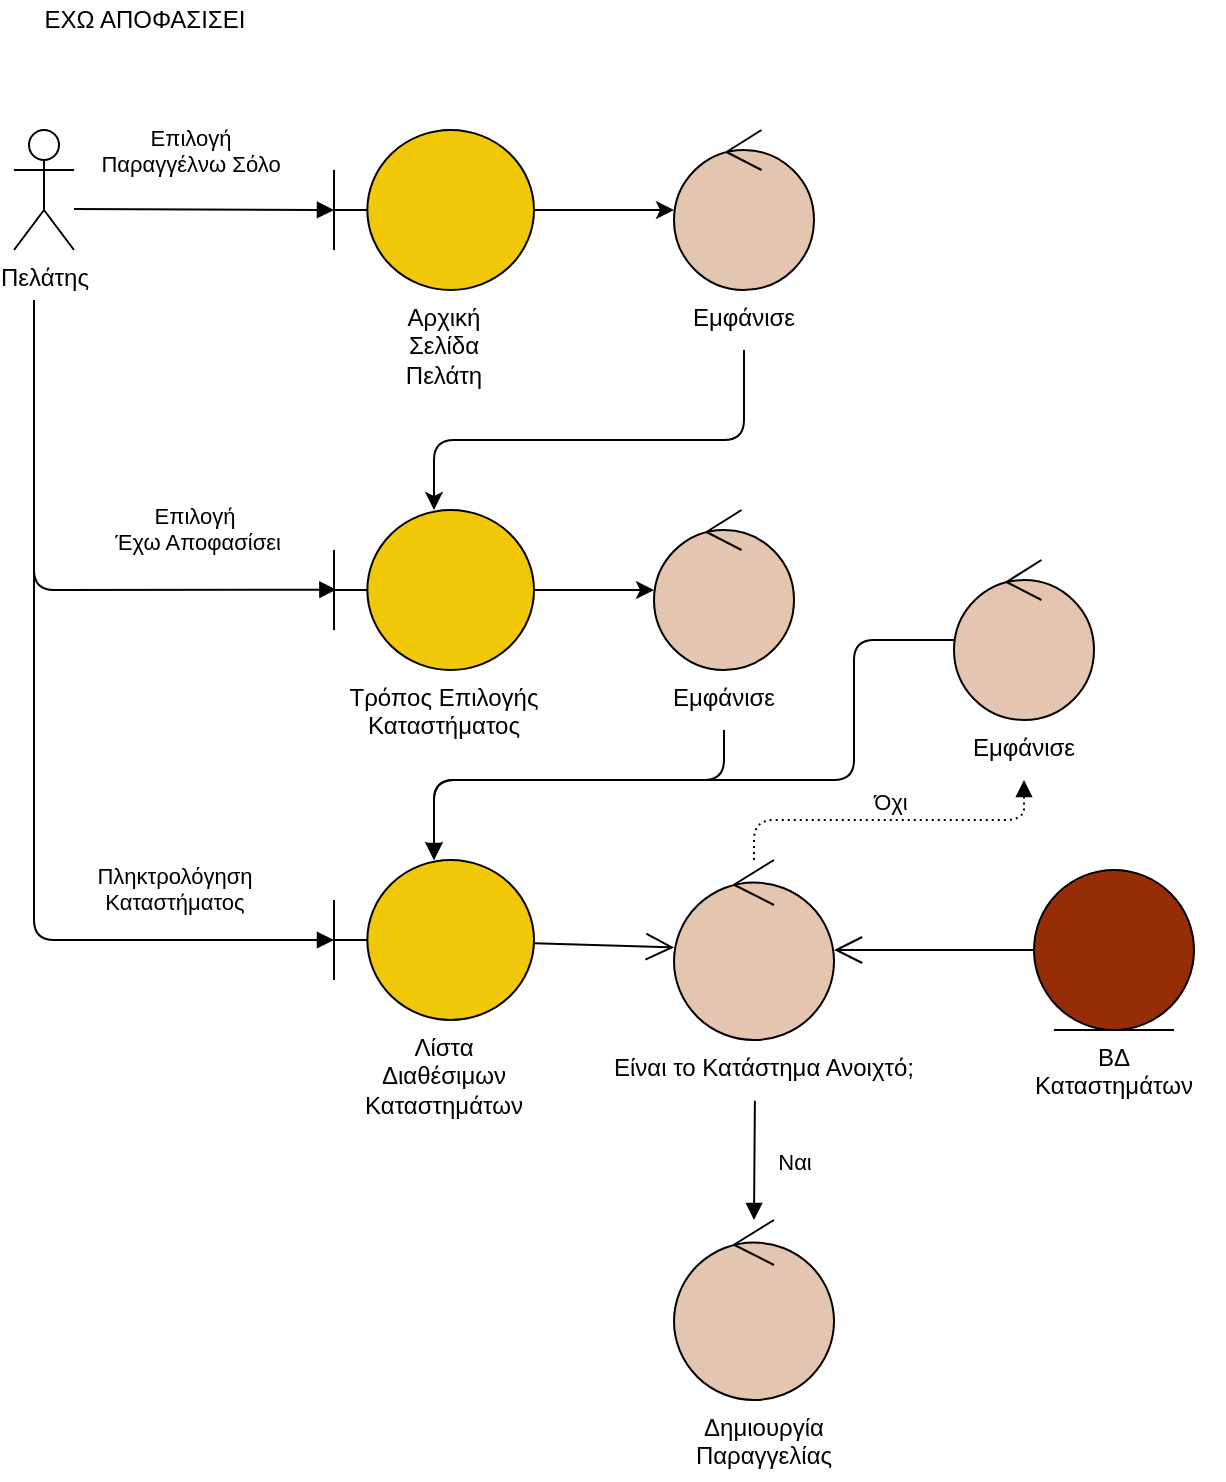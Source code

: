 <mxfile version="17.4.2" type="device"><diagram id="_NEF_zK0TXl3RWh3A6Ux" name="Page-1"><mxGraphModel dx="823" dy="603" grid="1" gridSize="10" guides="1" tooltips="1" connect="1" arrows="1" fold="1" page="1" pageScale="1" pageWidth="850" pageHeight="1100" math="0" shadow="0"><root><mxCell id="0"/><mxCell id="1" parent="0"/><mxCell id="7JP-aHHPg3NV7Zo3-5-b-2" value="Πελάτης" style="shape=umlActor;verticalLabelPosition=bottom;verticalAlign=top;html=1;" parent="1" vertex="1"><mxGeometry x="150" y="245" width="30" height="60" as="geometry"/></mxCell><mxCell id="AhgZuciwFN7RfUi8GuJU-1" style="edgeStyle=orthogonalEdgeStyle;rounded=0;orthogonalLoop=1;jettySize=auto;html=1;" parent="1" source="7JP-aHHPg3NV7Zo3-5-b-3" edge="1"><mxGeometry relative="1" as="geometry"><mxPoint x="480" y="285" as="targetPoint"/></mxGeometry></mxCell><mxCell id="7JP-aHHPg3NV7Zo3-5-b-3" value="" style="shape=umlBoundary;whiteSpace=wrap;html=1;fillColor=#F0C808;" parent="1" vertex="1"><mxGeometry x="310" y="245" width="100" height="80" as="geometry"/></mxCell><mxCell id="7JP-aHHPg3NV7Zo3-5-b-4" value="Επιλογή &lt;br&gt;Παραγγέλνω Σόλο" style="html=1;verticalAlign=bottom;endArrow=block;rounded=0;labelBackgroundColor=none;" parent="1" edge="1"><mxGeometry x="-0.11" y="14" width="80" relative="1" as="geometry"><mxPoint x="180" y="284.5" as="sourcePoint"/><mxPoint x="310" y="285" as="targetPoint"/><mxPoint as="offset"/></mxGeometry></mxCell><mxCell id="AhgZuciwFN7RfUi8GuJU-2" style="edgeStyle=orthogonalEdgeStyle;rounded=1;orthogonalLoop=1;jettySize=auto;html=1;exitX=0.5;exitY=1;exitDx=0;exitDy=0;" parent="1" source="l39vjt8fX7ZIh6pemLTV-2" target="7JP-aHHPg3NV7Zo3-5-b-6" edge="1"><mxGeometry relative="1" as="geometry"><Array as="points"><mxPoint x="515" y="400"/><mxPoint x="360" y="400"/></Array><mxPoint x="515" y="325" as="sourcePoint"/></mxGeometry></mxCell><mxCell id="7JP-aHHPg3NV7Zo3-5-b-5" value="" style="ellipse;shape=umlControl;whiteSpace=wrap;html=1;fillColor=#E4C5AF;" parent="1" vertex="1"><mxGeometry x="480" y="245" width="70" height="80" as="geometry"/></mxCell><mxCell id="AhgZuciwFN7RfUi8GuJU-3" style="edgeStyle=orthogonalEdgeStyle;rounded=0;orthogonalLoop=1;jettySize=auto;html=1;strokeColor=#000000;" parent="1" source="7JP-aHHPg3NV7Zo3-5-b-6" target="7JP-aHHPg3NV7Zo3-5-b-10" edge="1"><mxGeometry relative="1" as="geometry"/></mxCell><mxCell id="7JP-aHHPg3NV7Zo3-5-b-6" value="" style="shape=umlBoundary;whiteSpace=wrap;html=1;fillColor=#F0C808;" parent="1" vertex="1"><mxGeometry x="310" y="435" width="100" height="80" as="geometry"/></mxCell><mxCell id="7JP-aHHPg3NV7Zo3-5-b-9" value="Επιλογή&lt;br&gt;&amp;nbsp;Έχω Αποφασίσει" style="html=1;verticalAlign=bottom;endArrow=block;rounded=1;entryX=0.012;entryY=0.498;entryDx=0;entryDy=0;entryPerimeter=0;labelBackgroundColor=none;" parent="1" target="7JP-aHHPg3NV7Zo3-5-b-6" edge="1"><mxGeometry x="0.519" y="15" width="80" relative="1" as="geometry"><mxPoint x="160" y="330" as="sourcePoint"/><mxPoint x="310" y="423" as="targetPoint"/><Array as="points"><mxPoint x="160" y="475"/></Array><mxPoint as="offset"/></mxGeometry></mxCell><mxCell id="AhgZuciwFN7RfUi8GuJU-4" style="edgeStyle=orthogonalEdgeStyle;rounded=1;orthogonalLoop=1;jettySize=auto;html=1;strokeColor=#000000;exitX=0.5;exitY=1;exitDx=0;exitDy=0;" parent="1" source="l39vjt8fX7ZIh6pemLTV-4" target="7JP-aHHPg3NV7Zo3-5-b-11" edge="1"><mxGeometry relative="1" as="geometry"><Array as="points"><mxPoint x="505" y="570"/><mxPoint x="360" y="570"/></Array></mxGeometry></mxCell><mxCell id="7JP-aHHPg3NV7Zo3-5-b-10" value="" style="ellipse;shape=umlControl;whiteSpace=wrap;html=1;fillColor=#E4C5AF;" parent="1" vertex="1"><mxGeometry x="470" y="435" width="70" height="80" as="geometry"/></mxCell><mxCell id="7JP-aHHPg3NV7Zo3-5-b-11" value="" style="shape=umlBoundary;whiteSpace=wrap;html=1;strokeColor=#000000;fillColor=#F0C808;" parent="1" vertex="1"><mxGeometry x="310" y="610" width="100" height="80" as="geometry"/></mxCell><mxCell id="7JP-aHHPg3NV7Zo3-5-b-14" value="Πληκτρολόγηση &lt;br&gt;Καταστήματος" style="html=1;verticalAlign=bottom;endArrow=block;rounded=1;entryX=0;entryY=0.5;entryDx=0;entryDy=0;entryPerimeter=0;labelBackgroundColor=none;" parent="1" target="7JP-aHHPg3NV7Zo3-5-b-11" edge="1"><mxGeometry x="0.579" y="10" width="80" relative="1" as="geometry"><mxPoint x="160" y="420" as="sourcePoint"/><mxPoint x="310" y="575" as="targetPoint"/><Array as="points"><mxPoint x="160" y="650"/></Array><mxPoint as="offset"/></mxGeometry></mxCell><mxCell id="7JP-aHHPg3NV7Zo3-5-b-15" value="" style="ellipse;shape=umlControl;whiteSpace=wrap;html=1;strokeColor=#000000;fillColor=#E4C5AF;" parent="1" vertex="1"><mxGeometry x="480" y="610" width="80" height="90" as="geometry"/></mxCell><mxCell id="7JP-aHHPg3NV7Zo3-5-b-16" value="" style="ellipse;shape=umlEntity;whiteSpace=wrap;html=1;fillColor=#972D07;" parent="1" vertex="1"><mxGeometry x="660" y="615" width="80" height="80" as="geometry"/></mxCell><mxCell id="7JP-aHHPg3NV7Zo3-5-b-17" value="" style="endArrow=open;endFill=1;endSize=12;html=1;rounded=0;strokeColor=#000000;" parent="1" source="7JP-aHHPg3NV7Zo3-5-b-11" target="7JP-aHHPg3NV7Zo3-5-b-15" edge="1"><mxGeometry width="160" relative="1" as="geometry"><mxPoint x="370" y="565" as="sourcePoint"/><mxPoint x="530" y="565" as="targetPoint"/></mxGeometry></mxCell><mxCell id="7JP-aHHPg3NV7Zo3-5-b-18" value="" style="endArrow=open;endFill=1;endSize=12;html=1;rounded=0;strokeColor=#000000;" parent="1" source="7JP-aHHPg3NV7Zo3-5-b-16" target="7JP-aHHPg3NV7Zo3-5-b-15" edge="1"><mxGeometry width="160" relative="1" as="geometry"><mxPoint x="370" y="565" as="sourcePoint"/><mxPoint x="530" y="565" as="targetPoint"/></mxGeometry></mxCell><mxCell id="7JP-aHHPg3NV7Zo3-5-b-19" value="Ναι" style="html=1;verticalAlign=bottom;endArrow=block;rounded=0;strokeColor=#000000;exitX=0.476;exitY=1.014;exitDx=0;exitDy=0;exitPerimeter=0;labelBackgroundColor=none;" parent="1" source="l39vjt8fX7ZIh6pemLTV-7" target="hHXYnBqJC7jIDqECIx6z-1" edge="1"><mxGeometry x="0.324" y="20" width="80" relative="1" as="geometry"><mxPoint x="410" y="725" as="sourcePoint"/><mxPoint x="520" y="750" as="targetPoint"/><mxPoint as="offset"/></mxGeometry></mxCell><mxCell id="7JP-aHHPg3NV7Zo3-5-b-20" value="Όχι" style="html=1;verticalAlign=bottom;endArrow=block;rounded=1;fillColor=#e51400;strokeColor=#000000;dashed=1;dashPattern=1 2;labelBackgroundColor=none;entryX=0.5;entryY=1;entryDx=0;entryDy=0;" parent="1" source="7JP-aHHPg3NV7Zo3-5-b-15" target="l39vjt8fX7ZIh6pemLTV-5" edge="1"><mxGeometry width="80" relative="1" as="geometry"><mxPoint x="410" y="825" as="sourcePoint"/><mxPoint x="590" y="775" as="targetPoint"/><Array as="points"><mxPoint x="520" y="590"/><mxPoint x="655" y="590"/></Array></mxGeometry></mxCell><mxCell id="7JP-aHHPg3NV7Zo3-5-b-22" value="" style="ellipse;shape=umlControl;whiteSpace=wrap;html=1;fillColor=#E4C5AF;strokeColor=#000000;fontColor=#ffffff;" parent="1" vertex="1"><mxGeometry x="620" y="460" width="70" height="80" as="geometry"/></mxCell><mxCell id="7JP-aHHPg3NV7Zo3-5-b-24" value="" style="endArrow=block;endFill=1;endSize=6;html=1;rounded=1;fillColor=#e51400;strokeColor=#000000;jumpStyle=arc;" parent="1" source="7JP-aHHPg3NV7Zo3-5-b-22" target="7JP-aHHPg3NV7Zo3-5-b-11" edge="1"><mxGeometry width="160" relative="1" as="geometry"><mxPoint x="510.032" y="597.75" as="sourcePoint"/><mxPoint x="430.005" y="595.0" as="targetPoint"/><Array as="points"><mxPoint x="570" y="500"/><mxPoint x="570" y="570"/><mxPoint x="360" y="570"/></Array></mxGeometry></mxCell><mxCell id="7JP-aHHPg3NV7Zo3-5-b-45" value="ΕΧΩ ΑΠΟΦΑΣΙΣΕΙ" style="text;html=1;align=center;verticalAlign=middle;resizable=0;points=[];autosize=1;strokeColor=none;fillColor=none;" parent="1" vertex="1"><mxGeometry x="155" y="180" width="120" height="20" as="geometry"/></mxCell><mxCell id="hHXYnBqJC7jIDqECIx6z-1" value="" style="ellipse;shape=umlControl;whiteSpace=wrap;html=1;fillColor=#E4C5AF;" parent="1" vertex="1"><mxGeometry x="480" y="790" width="80" height="90" as="geometry"/></mxCell><mxCell id="l39vjt8fX7ZIh6pemLTV-1" value="&lt;meta charset=&quot;utf-8&quot;&gt;&lt;span style=&quot;color: rgb(0, 0, 0); font-family: helvetica; font-size: 12px; font-style: normal; font-weight: 400; letter-spacing: normal; text-indent: 0px; text-transform: none; word-spacing: 0px; display: inline; float: none;&quot;&gt;Αρχική&lt;/span&gt;&lt;br style=&quot;color: rgb(0, 0, 0); font-family: helvetica; font-size: 12px; font-style: normal; font-weight: 400; letter-spacing: normal; text-indent: 0px; text-transform: none; word-spacing: 0px;&quot;&gt;&lt;span style=&quot;color: rgb(0, 0, 0); font-family: helvetica; font-size: 12px; font-style: normal; font-weight: 400; letter-spacing: normal; text-indent: 0px; text-transform: none; word-spacing: 0px; display: inline; float: none;&quot;&gt;Σελίδα&lt;/span&gt;&lt;br style=&quot;color: rgb(0, 0, 0); font-family: helvetica; font-size: 12px; font-style: normal; font-weight: 400; letter-spacing: normal; text-indent: 0px; text-transform: none; word-spacing: 0px;&quot;&gt;&lt;span style=&quot;color: rgb(0, 0, 0); font-family: helvetica; font-size: 12px; font-style: normal; font-weight: 400; letter-spacing: normal; text-indent: 0px; text-transform: none; word-spacing: 0px; display: inline; float: none;&quot;&gt;Πελάτη&lt;/span&gt;" style="text;whiteSpace=wrap;html=1;labelBackgroundColor=none;align=center;" parent="1" vertex="1"><mxGeometry x="330" y="325" width="70" height="60" as="geometry"/></mxCell><mxCell id="l39vjt8fX7ZIh6pemLTV-2" value="&lt;meta charset=&quot;utf-8&quot;&gt;&lt;span style=&quot;color: rgb(0, 0, 0); font-family: helvetica; font-size: 12px; font-style: normal; font-weight: 400; letter-spacing: normal; text-indent: 0px; text-transform: none; word-spacing: 0px; display: inline; float: none;&quot;&gt;Εμφάνισε&lt;/span&gt;" style="text;whiteSpace=wrap;html=1;labelBackgroundColor=none;align=center;" parent="1" vertex="1"><mxGeometry x="475" y="325" width="80" height="30" as="geometry"/></mxCell><mxCell id="l39vjt8fX7ZIh6pemLTV-3" value="&lt;span style=&quot;color: rgb(0 , 0 , 0) ; font-family: &amp;#34;helvetica&amp;#34; ; font-size: 12px ; font-style: normal ; font-weight: 400 ; letter-spacing: normal ; text-indent: 0px ; text-transform: none ; word-spacing: 0px ; display: inline ; float: none&quot;&gt;Τρόπος&amp;nbsp;&lt;/span&gt;&lt;span style=&quot;color: rgb(0 , 0 , 0) ; font-family: &amp;#34;helvetica&amp;#34; ; font-size: 12px ; font-style: normal ; font-weight: 400 ; letter-spacing: normal ; text-indent: 0px ; text-transform: none ; word-spacing: 0px ; display: inline ; float: none&quot;&gt;Επιλογής&lt;/span&gt;&lt;br style=&quot;color: rgb(0 , 0 , 0) ; font-family: &amp;#34;helvetica&amp;#34; ; font-size: 12px ; font-style: normal ; font-weight: 400 ; letter-spacing: normal ; text-indent: 0px ; text-transform: none ; word-spacing: 0px&quot;&gt;&lt;span style=&quot;color: rgb(0 , 0 , 0) ; font-family: &amp;#34;helvetica&amp;#34; ; font-size: 12px ; font-style: normal ; font-weight: 400 ; letter-spacing: normal ; text-indent: 0px ; text-transform: none ; word-spacing: 0px ; display: inline ; float: none&quot;&gt;Καταστήματος&lt;/span&gt;" style="text;whiteSpace=wrap;html=1;labelBackgroundColor=none;align=center;" parent="1" vertex="1"><mxGeometry x="310" y="515" width="110" height="35" as="geometry"/></mxCell><mxCell id="l39vjt8fX7ZIh6pemLTV-4" value="&lt;meta charset=&quot;utf-8&quot;&gt;&lt;span style=&quot;color: rgb(0, 0, 0); font-family: helvetica; font-size: 12px; font-style: normal; font-weight: 400; letter-spacing: normal; text-indent: 0px; text-transform: none; word-spacing: 0px; display: inline; float: none;&quot;&gt;Εμφάνισε&lt;/span&gt;" style="text;whiteSpace=wrap;html=1;labelBackgroundColor=none;align=center;" parent="1" vertex="1"><mxGeometry x="465" y="515" width="80" height="30" as="geometry"/></mxCell><mxCell id="l39vjt8fX7ZIh6pemLTV-5" value="&lt;meta charset=&quot;utf-8&quot;&gt;&lt;span style=&quot;font-family: helvetica; font-size: 12px; font-style: normal; font-weight: 400; letter-spacing: normal; text-indent: 0px; text-transform: none; word-spacing: 0px; display: inline; float: none;&quot;&gt;Εμφάνισε&lt;/span&gt;" style="text;whiteSpace=wrap;html=1;labelBackgroundColor=none;align=center;fontColor=#000000;" parent="1" vertex="1"><mxGeometry x="615" y="540" width="80" height="30" as="geometry"/></mxCell><mxCell id="l39vjt8fX7ZIh6pemLTV-6" value="&lt;meta charset=&quot;utf-8&quot;&gt;&lt;span style=&quot;color: rgb(0, 0, 0); font-family: helvetica; font-size: 12px; font-style: normal; font-weight: 400; letter-spacing: normal; text-indent: 0px; text-transform: none; word-spacing: 0px; display: inline; float: none;&quot;&gt;Λίστα&lt;/span&gt;&lt;br style=&quot;color: rgb(0, 0, 0); font-family: helvetica; font-size: 12px; font-style: normal; font-weight: 400; letter-spacing: normal; text-indent: 0px; text-transform: none; word-spacing: 0px;&quot;&gt;&lt;span style=&quot;color: rgb(0, 0, 0); font-family: helvetica; font-size: 12px; font-style: normal; font-weight: 400; letter-spacing: normal; text-indent: 0px; text-transform: none; word-spacing: 0px; display: inline; float: none;&quot;&gt;Διαθέσιμων&lt;/span&gt;&lt;br style=&quot;color: rgb(0, 0, 0); font-family: helvetica; font-size: 12px; font-style: normal; font-weight: 400; letter-spacing: normal; text-indent: 0px; text-transform: none; word-spacing: 0px;&quot;&gt;&lt;span style=&quot;color: rgb(0, 0, 0); font-family: helvetica; font-size: 12px; font-style: normal; font-weight: 400; letter-spacing: normal; text-indent: 0px; text-transform: none; word-spacing: 0px; display: inline; float: none;&quot;&gt;Καταστημάτων&lt;/span&gt;" style="text;whiteSpace=wrap;html=1;labelBackgroundColor=none;align=center;" parent="1" vertex="1"><mxGeometry x="310" y="690" width="110" height="60" as="geometry"/></mxCell><mxCell id="l39vjt8fX7ZIh6pemLTV-7" value="&lt;meta charset=&quot;utf-8&quot;&gt;&lt;span style=&quot;color: rgb(0, 0, 0); font-family: helvetica; font-size: 12px; font-style: normal; font-weight: 400; letter-spacing: normal; text-indent: 0px; text-transform: none; word-spacing: 0px; display: inline; float: none;&quot;&gt;Είναι το Κατάστημα Ανοιχτό;&lt;/span&gt;" style="text;whiteSpace=wrap;html=1;labelBackgroundColor=none;align=center;" parent="1" vertex="1"><mxGeometry x="430" y="700" width="190" height="30" as="geometry"/></mxCell><mxCell id="l39vjt8fX7ZIh6pemLTV-8" value="&lt;meta charset=&quot;utf-8&quot;&gt;&lt;span style=&quot;color: rgb(0, 0, 0); font-family: helvetica; font-size: 12px; font-style: normal; font-weight: 400; letter-spacing: normal; text-indent: 0px; text-transform: none; word-spacing: 0px; display: inline; float: none;&quot;&gt;ΒΔ&lt;/span&gt;&lt;br style=&quot;color: rgb(0, 0, 0); font-family: helvetica; font-size: 12px; font-style: normal; font-weight: 400; letter-spacing: normal; text-indent: 0px; text-transform: none; word-spacing: 0px;&quot;&gt;&lt;span style=&quot;color: rgb(0, 0, 0); font-family: helvetica; font-size: 12px; font-style: normal; font-weight: 400; letter-spacing: normal; text-indent: 0px; text-transform: none; word-spacing: 0px; display: inline; float: none;&quot;&gt;Καταστημάτων&lt;/span&gt;" style="text;whiteSpace=wrap;html=1;labelBackgroundColor=none;align=center;" parent="1" vertex="1"><mxGeometry x="645" y="695" width="110" height="40" as="geometry"/></mxCell><mxCell id="l39vjt8fX7ZIh6pemLTV-9" value="&lt;meta charset=&quot;utf-8&quot;&gt;&lt;span style=&quot;color: rgb(0, 0, 0); font-family: helvetica; font-size: 12px; font-style: normal; font-weight: 400; letter-spacing: normal; text-indent: 0px; text-transform: none; word-spacing: 0px; display: inline; float: none;&quot;&gt;Δημιουργία&lt;/span&gt;&lt;br style=&quot;color: rgb(0, 0, 0); font-family: helvetica; font-size: 12px; font-style: normal; font-weight: 400; letter-spacing: normal; text-indent: 0px; text-transform: none; word-spacing: 0px;&quot;&gt;&lt;span style=&quot;color: rgb(0, 0, 0); font-family: helvetica; font-size: 12px; font-style: normal; font-weight: 400; letter-spacing: normal; text-indent: 0px; text-transform: none; word-spacing: 0px; display: inline; float: none;&quot;&gt;Παραγγελίας&lt;/span&gt;" style="text;whiteSpace=wrap;html=1;labelBackgroundColor=none;align=center;" parent="1" vertex="1"><mxGeometry x="475" y="880" width="100" height="40" as="geometry"/></mxCell></root></mxGraphModel></diagram></mxfile>